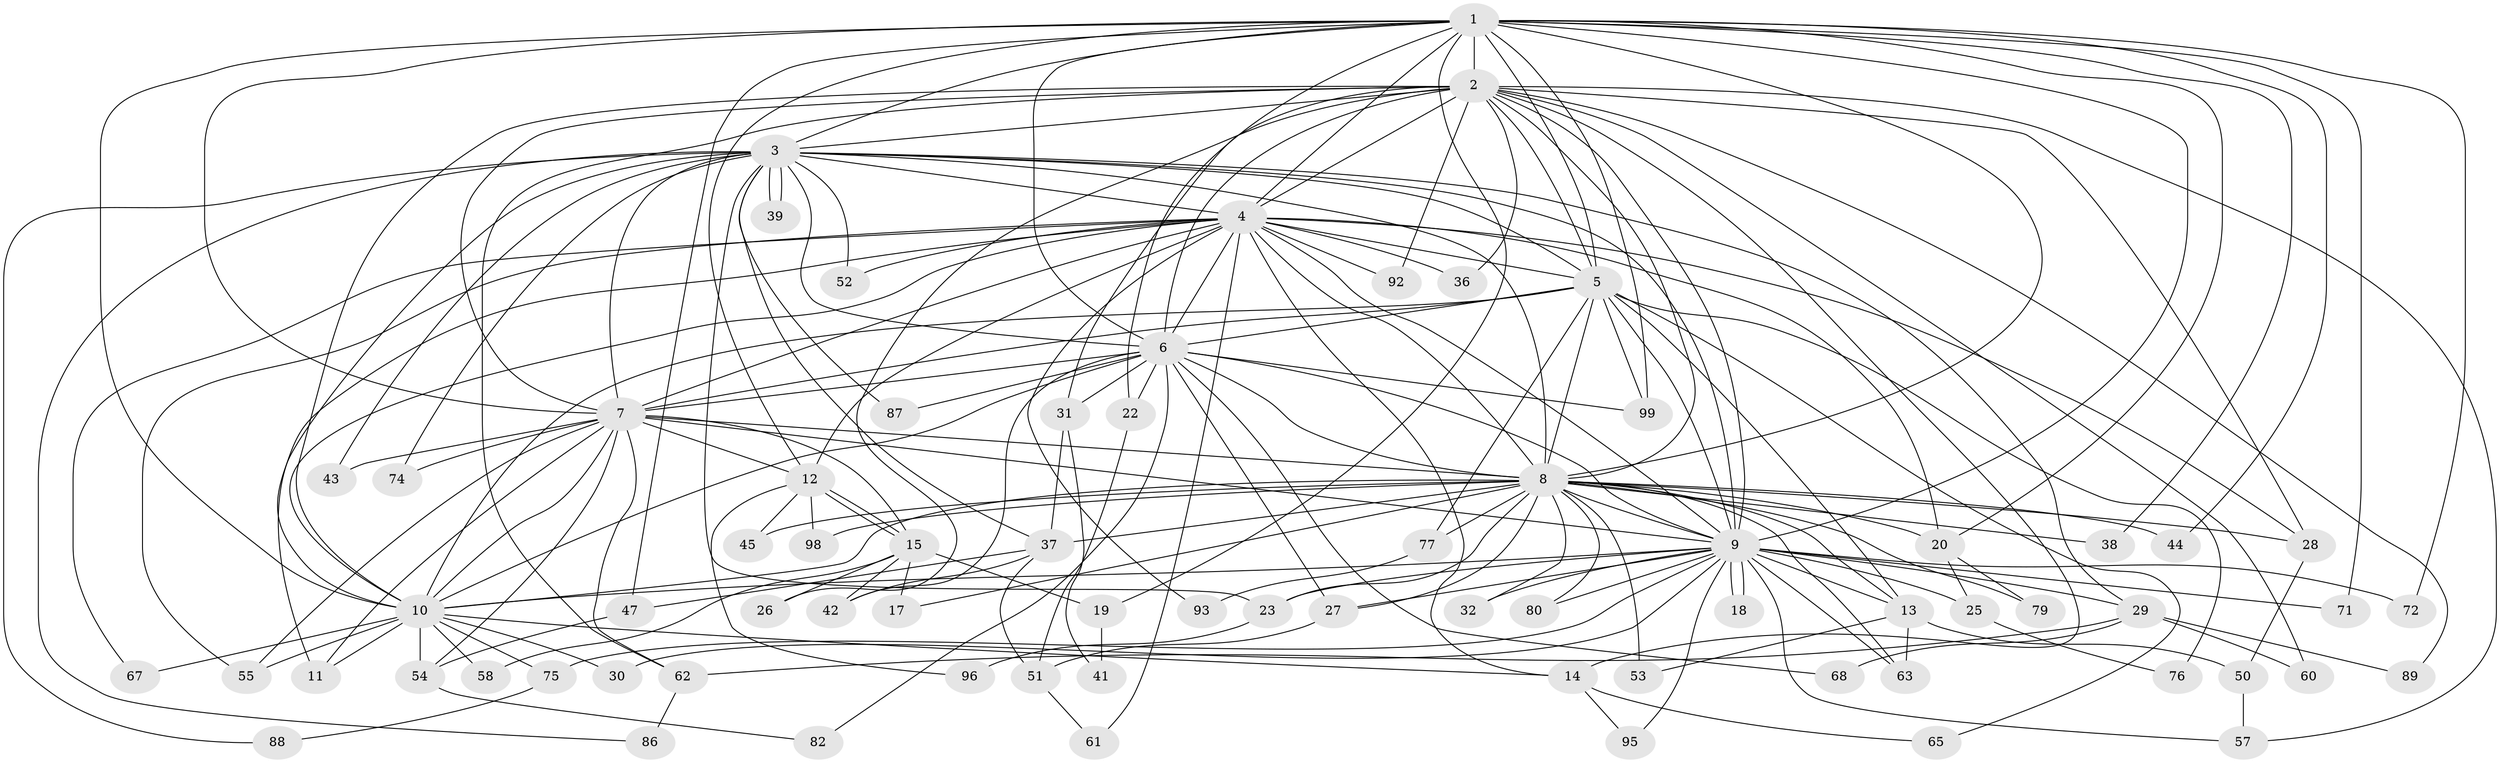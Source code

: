// original degree distribution, {21: 0.03, 20: 0.01, 14: 0.01, 15: 0.01, 17: 0.01, 25: 0.02, 18: 0.01, 3: 0.17, 7: 0.01, 6: 0.02, 4: 0.12, 8: 0.01, 2: 0.54, 9: 0.01, 5: 0.02}
// Generated by graph-tools (version 1.1) at 2025/11/02/21/25 10:11:07]
// undirected, 73 vertices, 189 edges
graph export_dot {
graph [start="1"]
  node [color=gray90,style=filled];
  1 [super="+73"];
  2 [super="+34"];
  3 [super="+69"];
  4 [super="+40"];
  5;
  6 [super="+48"];
  7;
  8 [super="+46"];
  9 [super="+90"];
  10 [super="+64"];
  11;
  12 [super="+24"];
  13 [super="+97"];
  14 [super="+59"];
  15 [super="+16"];
  17;
  18;
  19;
  20 [super="+21"];
  22;
  23 [super="+84"];
  25;
  26;
  27;
  28 [super="+33"];
  29 [super="+70"];
  30;
  31 [super="+35"];
  32;
  36;
  37 [super="+49"];
  38;
  39;
  41;
  42 [super="+83"];
  43;
  44;
  45;
  47 [super="+78"];
  50;
  51 [super="+91"];
  52;
  53;
  54;
  55 [super="+56"];
  57 [super="+94"];
  58;
  60 [super="+85"];
  61;
  62 [super="+66"];
  63 [super="+81"];
  65;
  67;
  68;
  71;
  72;
  74;
  75;
  76;
  77;
  79;
  80;
  82;
  86;
  87;
  88;
  89;
  92;
  93;
  95;
  96;
  98;
  99 [super="+100"];
  1 -- 2;
  1 -- 3;
  1 -- 4;
  1 -- 5;
  1 -- 6;
  1 -- 7;
  1 -- 8;
  1 -- 9;
  1 -- 10;
  1 -- 12;
  1 -- 19;
  1 -- 20;
  1 -- 22;
  1 -- 38;
  1 -- 44;
  1 -- 47;
  1 -- 71;
  1 -- 72;
  1 -- 99;
  2 -- 3 [weight=2];
  2 -- 4 [weight=2];
  2 -- 5;
  2 -- 6;
  2 -- 7;
  2 -- 8;
  2 -- 9;
  2 -- 10;
  2 -- 14;
  2 -- 26;
  2 -- 31 [weight=2];
  2 -- 36;
  2 -- 60;
  2 -- 89;
  2 -- 92;
  2 -- 28;
  2 -- 62;
  2 -- 57;
  3 -- 4;
  3 -- 5;
  3 -- 6;
  3 -- 7;
  3 -- 8;
  3 -- 9;
  3 -- 10;
  3 -- 23;
  3 -- 29;
  3 -- 37;
  3 -- 39;
  3 -- 39;
  3 -- 43;
  3 -- 52;
  3 -- 74;
  3 -- 86;
  3 -- 87;
  3 -- 88;
  4 -- 5;
  4 -- 6;
  4 -- 7;
  4 -- 8;
  4 -- 9;
  4 -- 10 [weight=2];
  4 -- 12;
  4 -- 20;
  4 -- 28;
  4 -- 36;
  4 -- 52;
  4 -- 55;
  4 -- 61;
  4 -- 67;
  4 -- 11;
  4 -- 92;
  4 -- 93;
  4 -- 14;
  5 -- 6;
  5 -- 7;
  5 -- 8;
  5 -- 9;
  5 -- 10;
  5 -- 13;
  5 -- 65;
  5 -- 76;
  5 -- 77;
  5 -- 99;
  6 -- 7;
  6 -- 8;
  6 -- 9;
  6 -- 10;
  6 -- 22;
  6 -- 27;
  6 -- 31 [weight=2];
  6 -- 82;
  6 -- 87;
  6 -- 99;
  6 -- 68;
  6 -- 42;
  7 -- 8;
  7 -- 9;
  7 -- 10;
  7 -- 11;
  7 -- 43;
  7 -- 54;
  7 -- 74;
  7 -- 12;
  7 -- 62;
  7 -- 15;
  7 -- 55;
  8 -- 9;
  8 -- 10;
  8 -- 17;
  8 -- 23;
  8 -- 27;
  8 -- 28;
  8 -- 32;
  8 -- 37;
  8 -- 38;
  8 -- 44;
  8 -- 45;
  8 -- 53;
  8 -- 79;
  8 -- 80;
  8 -- 98;
  8 -- 20 [weight=2];
  8 -- 77;
  8 -- 13;
  8 -- 63;
  9 -- 10;
  9 -- 13;
  9 -- 18;
  9 -- 18;
  9 -- 25;
  9 -- 29;
  9 -- 30;
  9 -- 32;
  9 -- 57;
  9 -- 63;
  9 -- 71;
  9 -- 72;
  9 -- 75;
  9 -- 80;
  9 -- 95;
  9 -- 27;
  9 -- 23;
  10 -- 11;
  10 -- 14;
  10 -- 30;
  10 -- 54;
  10 -- 55;
  10 -- 58;
  10 -- 67;
  10 -- 75;
  12 -- 15;
  12 -- 15;
  12 -- 45;
  12 -- 98;
  12 -- 96;
  13 -- 50;
  13 -- 53;
  13 -- 63;
  14 -- 95;
  14 -- 65;
  15 -- 17;
  15 -- 19;
  15 -- 26;
  15 -- 42;
  15 -- 58;
  19 -- 41;
  20 -- 25;
  20 -- 79;
  22 -- 51;
  23 -- 96;
  25 -- 76;
  27 -- 51;
  28 -- 50;
  29 -- 60 [weight=2];
  29 -- 62;
  29 -- 68;
  29 -- 89;
  31 -- 41;
  31 -- 37;
  37 -- 42;
  37 -- 47;
  37 -- 51;
  47 -- 54;
  50 -- 57;
  51 -- 61;
  54 -- 82;
  62 -- 86;
  75 -- 88;
  77 -- 93;
}
